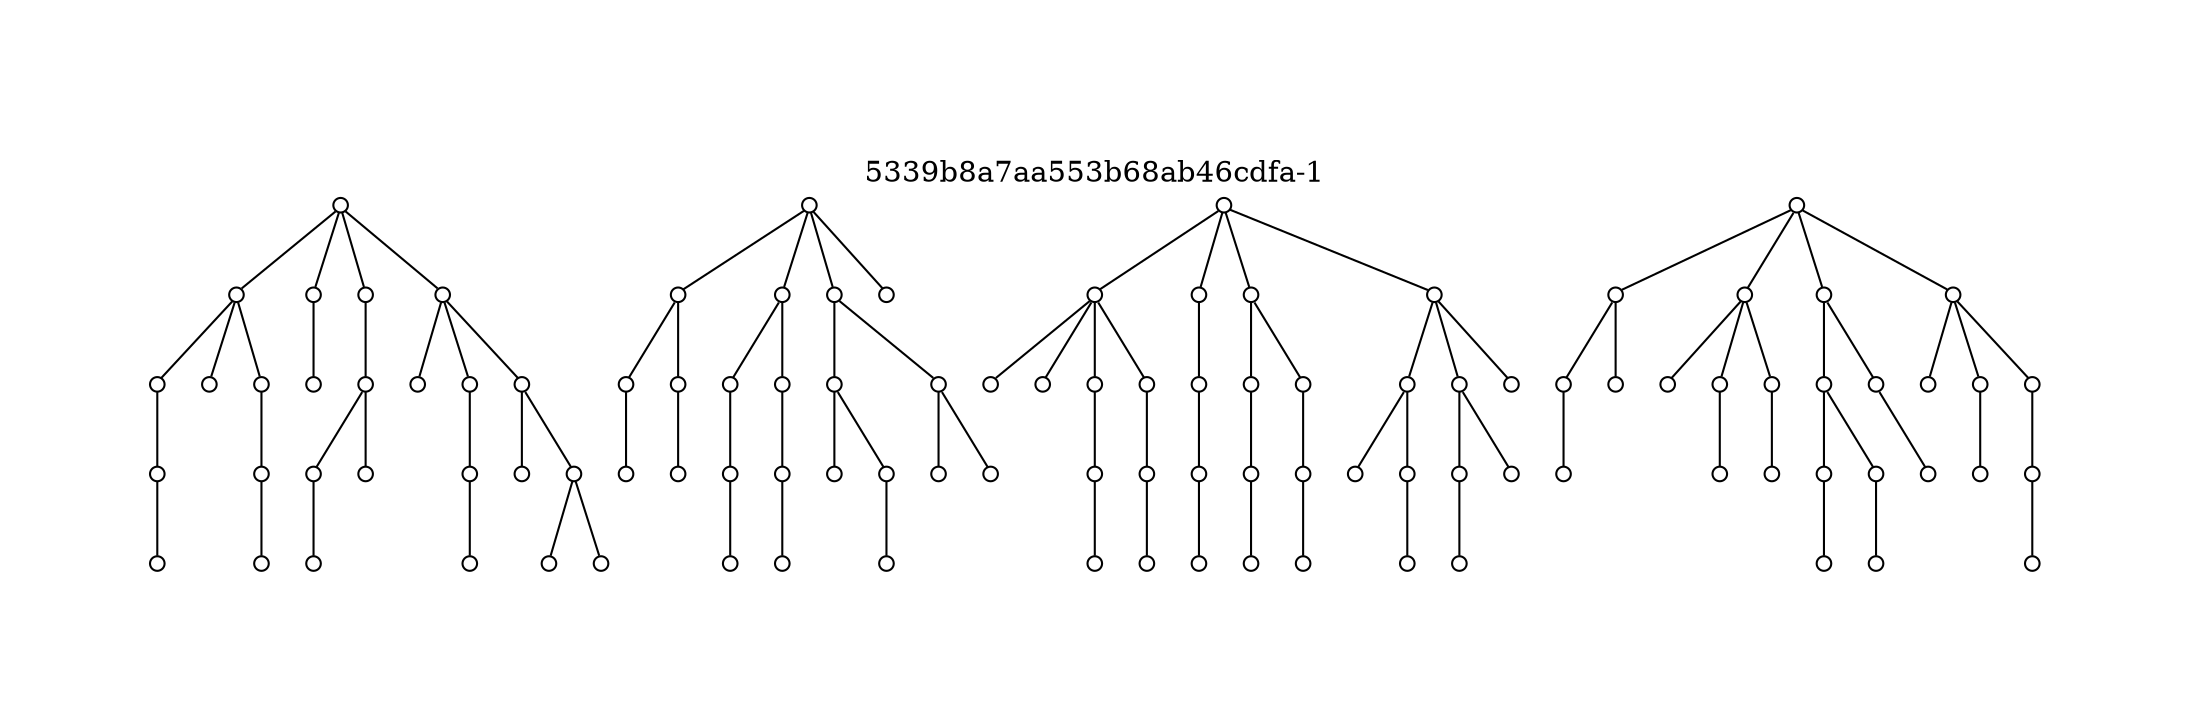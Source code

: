 strict graph "5339b8a7aa553b68ab46cdfa-1" {
labelloc=t;
ratio=auto;
pad="1.0";
label="5339b8a7aa553b68ab46cdfa-1";
node [fixedsize=true, width="0.1", shape=circle, height="0.1", label=""];
0;
1;
2;
3;
4;
5;
6;
8;
11;
16;
18;
19;
20;
24;
33;
67;
68;
79;
81;
84;
100;
135;
269;
319;
338;
340;
341;
342;
343;
344;
345;
346;
349;
350;
353;
355;
356;
365;
376;
381;
392;
399;
401;
403;
405;
503;
547;
584;
682;
683;
684;
685;
686;
687;
688;
689;
690;
693;
697;
698;
699;
700;
701;
714;
717;
730;
743;
747;
753;
754;
755;
756;
811;
826;
878;
929;
943;
971;
976;
1023;
1024;
1025;
1026;
1027;
1030;
1031;
1032;
1033;
1034;
1037;
1038;
1040;
1041;
1043;
1052;
1064;
1070;
1081;
1082;
1085;
1098;
1106;
1259;
1262;
1358;
0 -- 1;
0 -- 2;
1 -- 5;
2 -- 11;
0 -- 3;
3 -- 16;
4 -- 19;
0 -- 4;
4 -- 18;
1 -- 6;
1 -- 8;
19 -- 79;
20 -- 81;
4 -- 20;
20 -- 84;
24 -- 100;
5 -- 24;
8 -- 33;
16 -- 67;
16 -- 68;
84 -- 340;
84 -- 338;
33 -- 135;
67 -- 269;
79 -- 319;
341 -- 342;
342 -- 349;
343 -- 353;
341 -- 343;
343 -- 350;
344 -- 356;
344 -- 355;
341 -- 344;
341 -- 345;
346 -- 365;
342 -- 346;
349 -- 376;
381 -- 503;
350 -- 381;
353 -- 392;
392 -- 547;
355 -- 399;
355 -- 401;
356 -- 403;
356 -- 405;
401 -- 584;
682 -- 683;
682 -- 684;
682 -- 685;
682 -- 686;
683 -- 687;
683 -- 688;
683 -- 689;
690 -- 717;
683 -- 690;
684 -- 693;
693 -- 730;
685 -- 697;
697 -- 743;
685 -- 698;
698 -- 747;
699 -- 753;
686 -- 699;
699 -- 754;
686 -- 700;
700 -- 756;
700 -- 755;
686 -- 701;
689 -- 714;
717 -- 826;
730 -- 878;
747 -- 943;
714 -- 811;
743 -- 929;
754 -- 971;
755 -- 976;
1023 -- 1024;
1025 -- 1032;
1025 -- 1034;
1023 -- 1025;
1026 -- 1037;
1023 -- 1026;
1027 -- 1043;
1027 -- 1041;
1027 -- 1040;
1023 -- 1027;
1024 -- 1030;
1030 -- 1052;
1024 -- 1031;
1025 -- 1033;
1033 -- 1064;
1026 -- 1038;
1034 -- 1070;
1037 -- 1081;
1081 -- 1259;
1037 -- 1082;
1038 -- 1085;
1041 -- 1098;
1043 -- 1106;
1082 -- 1262;
1106 -- 1358;
}
